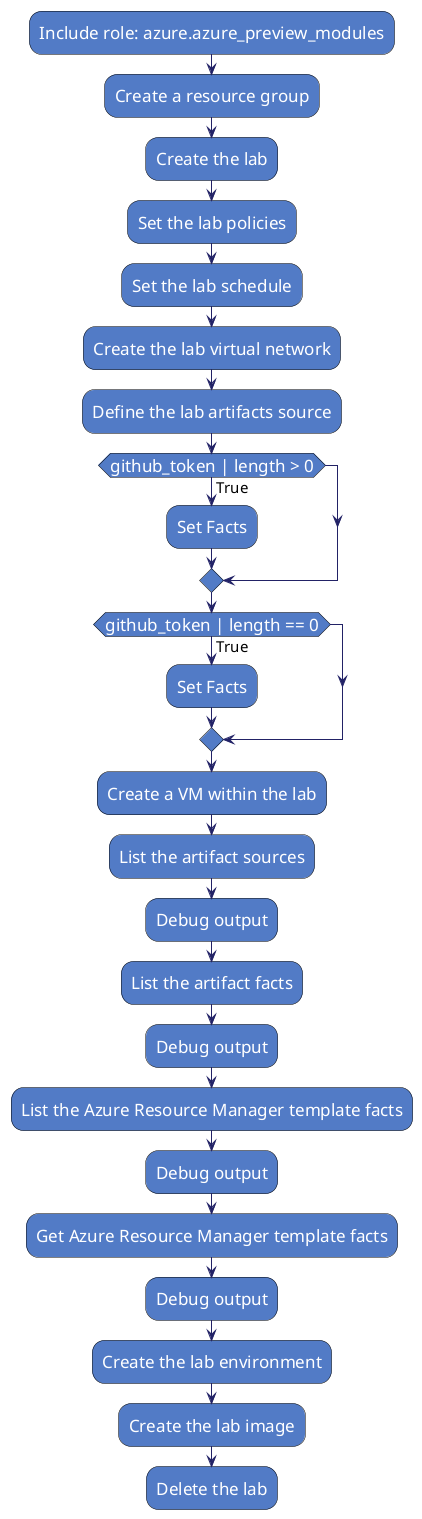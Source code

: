 
@startuml

skinparam defaultTextAlignment center
skinparam componentStyle uml2

skinparam activity {
    FontColor          white
    AttributeFontColor white
    FontSize           17
    AttributeFontSize  15
    AttributeFontname  Droid Sans Mono
    BackgroundColor    #527BC6
    BorderColor        black
    ArrowColor         #222266
    ArrowFontSize      15
}

skinparam activityDiamond {
    FontColor          white
    AttributeFontColor white
    FontSize           17
    BackgroundColor    #527BC6
    BorderColor        black
}



:Include role: azure.azure_preview_modules;

:Create a resource group;

:Create the lab;

:Set the lab policies;

:Set the lab schedule;

:Create the lab virtual network;

:Define the lab artifacts source;

if(github_token | length > 0) then (True)
    :Set Facts;
endif

if(github_token | length == 0) then (True)
    :Set Facts;
endif

:Create a VM within the lab;

:List the artifact sources;

:Debug output;

:List the artifact facts;

:Debug output;

:List the Azure Resource Manager template facts;

:Debug output;

:Get Azure Resource Manager template facts;

:Debug output;

:Create the lab environment;

:Create the lab image;

:Delete the lab;
@enduml